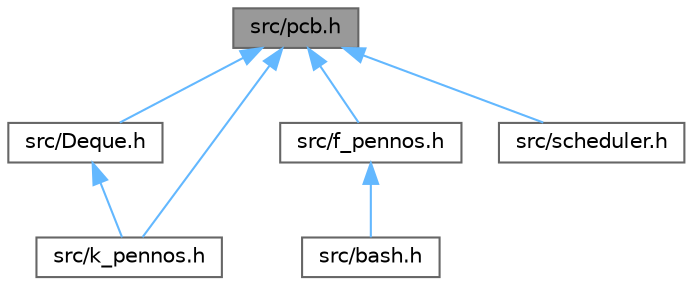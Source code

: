 digraph "src/pcb.h"
{
 // LATEX_PDF_SIZE
  bgcolor="transparent";
  edge [fontname=Helvetica,fontsize=10,labelfontname=Helvetica,labelfontsize=10];
  node [fontname=Helvetica,fontsize=10,shape=box,height=0.2,width=0.4];
  Node1 [id="Node000001",label="src/pcb.h",height=0.2,width=0.4,color="gray40", fillcolor="grey60", style="filled", fontcolor="black",tooltip="Header file defining the Process Control Block (PCB) structure and related functions."];
  Node1 -> Node2 [id="edge7_Node000001_Node000002",dir="back",color="steelblue1",style="solid",tooltip=" "];
  Node2 [id="Node000002",label="src/Deque.h",height=0.2,width=0.4,color="grey40", fillcolor="white", style="filled",URL="$Deque_8h.html",tooltip="Header file for a deque."];
  Node2 -> Node3 [id="edge8_Node000002_Node000003",dir="back",color="steelblue1",style="solid",tooltip=" "];
  Node3 [id="Node000003",label="src/k_pennos.h",height=0.2,width=0.4,color="grey40", fillcolor="white", style="filled",URL="$k__pennos_8h.html",tooltip="Header file defining the kernel-level functions of PennOS."];
  Node1 -> Node4 [id="edge9_Node000001_Node000004",dir="back",color="steelblue1",style="solid",tooltip=" "];
  Node4 [id="Node000004",label="src/f_pennos.h",height=0.2,width=0.4,color="grey40", fillcolor="white", style="filled",URL="$f__pennos_8h.html",tooltip="Header file for our f functions."];
  Node4 -> Node5 [id="edge10_Node000004_Node000005",dir="back",color="steelblue1",style="solid",tooltip=" "];
  Node5 [id="Node000005",label="src/bash.h",height=0.2,width=0.4,color="grey40", fillcolor="white", style="filled",URL="$bash_8h.html",tooltip="Header file defining simple shell function for PennOS."];
  Node1 -> Node3 [id="edge11_Node000001_Node000003",dir="back",color="steelblue1",style="solid",tooltip=" "];
  Node1 -> Node6 [id="edge12_Node000001_Node000006",dir="back",color="steelblue1",style="solid",tooltip=" "];
  Node6 [id="Node000006",label="src/scheduler.h",height=0.2,width=0.4,color="grey40", fillcolor="white", style="filled",URL="$scheduler_8h.html",tooltip="Header file defining the kernel-level scheduler functions and scheduler-related helper functions for ..."];
}
